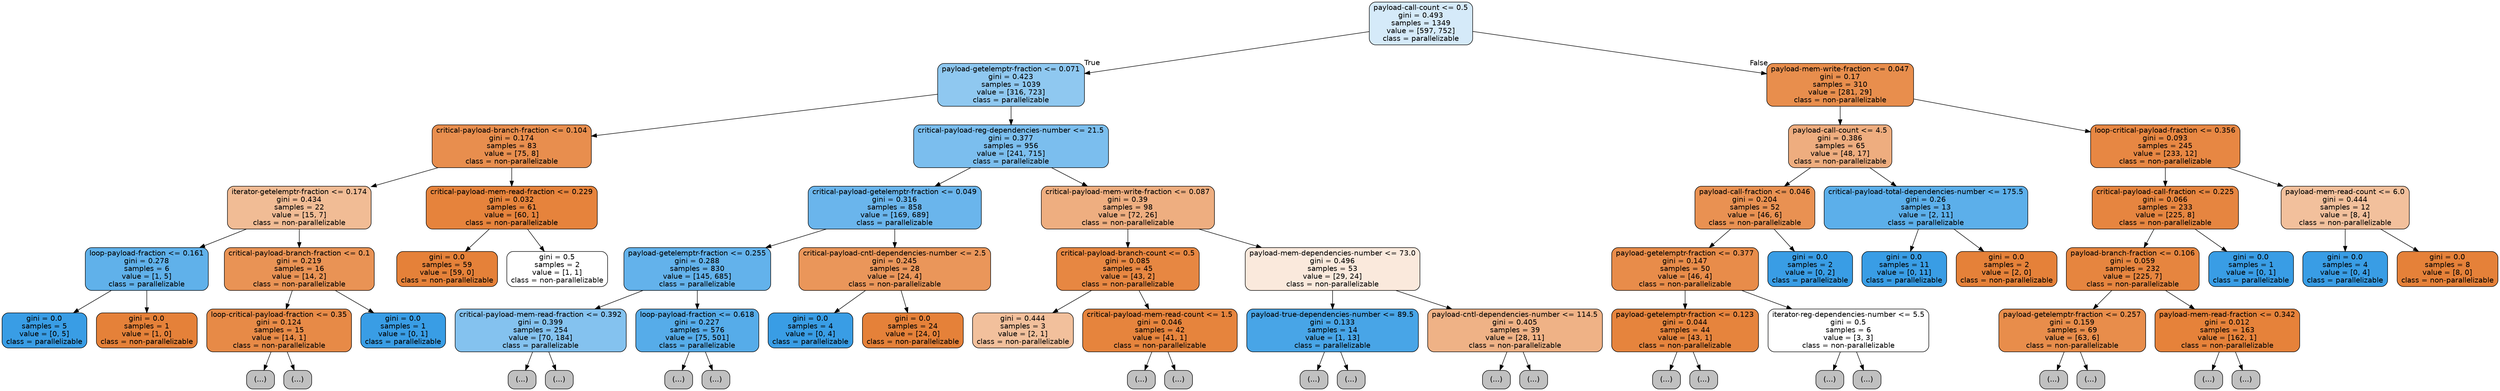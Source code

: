 digraph Tree {
node [shape=box, style="filled, rounded", color="black", fontname=helvetica] ;
edge [fontname=helvetica] ;
0 [label="payload-call-count <= 0.5\ngini = 0.493\nsamples = 1349\nvalue = [597, 752]\nclass = parallelizable", fillcolor="#399de535"] ;
1 [label="payload-getelemptr-fraction <= 0.071\ngini = 0.423\nsamples = 1039\nvalue = [316, 723]\nclass = parallelizable", fillcolor="#399de590"] ;
0 -> 1 [labeldistance=2.5, labelangle=45, headlabel="True"] ;
2 [label="critical-payload-branch-fraction <= 0.104\ngini = 0.174\nsamples = 83\nvalue = [75, 8]\nclass = non-parallelizable", fillcolor="#e58139e4"] ;
1 -> 2 ;
3 [label="iterator-getelemptr-fraction <= 0.174\ngini = 0.434\nsamples = 22\nvalue = [15, 7]\nclass = non-parallelizable", fillcolor="#e5813988"] ;
2 -> 3 ;
4 [label="loop-payload-fraction <= 0.161\ngini = 0.278\nsamples = 6\nvalue = [1, 5]\nclass = parallelizable", fillcolor="#399de5cc"] ;
3 -> 4 ;
5 [label="gini = 0.0\nsamples = 5\nvalue = [0, 5]\nclass = parallelizable", fillcolor="#399de5ff"] ;
4 -> 5 ;
6 [label="gini = 0.0\nsamples = 1\nvalue = [1, 0]\nclass = non-parallelizable", fillcolor="#e58139ff"] ;
4 -> 6 ;
7 [label="critical-payload-branch-fraction <= 0.1\ngini = 0.219\nsamples = 16\nvalue = [14, 2]\nclass = non-parallelizable", fillcolor="#e58139db"] ;
3 -> 7 ;
8 [label="loop-critical-payload-fraction <= 0.35\ngini = 0.124\nsamples = 15\nvalue = [14, 1]\nclass = non-parallelizable", fillcolor="#e58139ed"] ;
7 -> 8 ;
9 [label="(...)", fillcolor="#C0C0C0"] ;
8 -> 9 ;
10 [label="(...)", fillcolor="#C0C0C0"] ;
8 -> 10 ;
13 [label="gini = 0.0\nsamples = 1\nvalue = [0, 1]\nclass = parallelizable", fillcolor="#399de5ff"] ;
7 -> 13 ;
14 [label="critical-payload-mem-read-fraction <= 0.229\ngini = 0.032\nsamples = 61\nvalue = [60, 1]\nclass = non-parallelizable", fillcolor="#e58139fb"] ;
2 -> 14 ;
15 [label="gini = 0.0\nsamples = 59\nvalue = [59, 0]\nclass = non-parallelizable", fillcolor="#e58139ff"] ;
14 -> 15 ;
16 [label="gini = 0.5\nsamples = 2\nvalue = [1, 1]\nclass = non-parallelizable", fillcolor="#e5813900"] ;
14 -> 16 ;
17 [label="critical-payload-reg-dependencies-number <= 21.5\ngini = 0.377\nsamples = 956\nvalue = [241, 715]\nclass = parallelizable", fillcolor="#399de5a9"] ;
1 -> 17 ;
18 [label="critical-payload-getelemptr-fraction <= 0.049\ngini = 0.316\nsamples = 858\nvalue = [169, 689]\nclass = parallelizable", fillcolor="#399de5c0"] ;
17 -> 18 ;
19 [label="payload-getelemptr-fraction <= 0.255\ngini = 0.288\nsamples = 830\nvalue = [145, 685]\nclass = parallelizable", fillcolor="#399de5c9"] ;
18 -> 19 ;
20 [label="critical-payload-mem-read-fraction <= 0.392\ngini = 0.399\nsamples = 254\nvalue = [70, 184]\nclass = parallelizable", fillcolor="#399de59e"] ;
19 -> 20 ;
21 [label="(...)", fillcolor="#C0C0C0"] ;
20 -> 21 ;
92 [label="(...)", fillcolor="#C0C0C0"] ;
20 -> 92 ;
97 [label="loop-payload-fraction <= 0.618\ngini = 0.227\nsamples = 576\nvalue = [75, 501]\nclass = parallelizable", fillcolor="#399de5d9"] ;
19 -> 97 ;
98 [label="(...)", fillcolor="#C0C0C0"] ;
97 -> 98 ;
99 [label="(...)", fillcolor="#C0C0C0"] ;
97 -> 99 ;
200 [label="critical-payload-cntl-dependencies-number <= 2.5\ngini = 0.245\nsamples = 28\nvalue = [24, 4]\nclass = non-parallelizable", fillcolor="#e58139d4"] ;
18 -> 200 ;
201 [label="gini = 0.0\nsamples = 4\nvalue = [0, 4]\nclass = parallelizable", fillcolor="#399de5ff"] ;
200 -> 201 ;
202 [label="gini = 0.0\nsamples = 24\nvalue = [24, 0]\nclass = non-parallelizable", fillcolor="#e58139ff"] ;
200 -> 202 ;
203 [label="critical-payload-mem-write-fraction <= 0.087\ngini = 0.39\nsamples = 98\nvalue = [72, 26]\nclass = non-parallelizable", fillcolor="#e58139a3"] ;
17 -> 203 ;
204 [label="critical-payload-branch-count <= 0.5\ngini = 0.085\nsamples = 45\nvalue = [43, 2]\nclass = non-parallelizable", fillcolor="#e58139f3"] ;
203 -> 204 ;
205 [label="gini = 0.444\nsamples = 3\nvalue = [2, 1]\nclass = non-parallelizable", fillcolor="#e581397f"] ;
204 -> 205 ;
206 [label="critical-payload-mem-read-count <= 1.5\ngini = 0.046\nsamples = 42\nvalue = [41, 1]\nclass = non-parallelizable", fillcolor="#e58139f9"] ;
204 -> 206 ;
207 [label="(...)", fillcolor="#C0C0C0"] ;
206 -> 207 ;
210 [label="(...)", fillcolor="#C0C0C0"] ;
206 -> 210 ;
211 [label="payload-mem-dependencies-number <= 73.0\ngini = 0.496\nsamples = 53\nvalue = [29, 24]\nclass = non-parallelizable", fillcolor="#e581392c"] ;
203 -> 211 ;
212 [label="payload-true-dependencies-number <= 89.5\ngini = 0.133\nsamples = 14\nvalue = [1, 13]\nclass = parallelizable", fillcolor="#399de5eb"] ;
211 -> 212 ;
213 [label="(...)", fillcolor="#C0C0C0"] ;
212 -> 213 ;
214 [label="(...)", fillcolor="#C0C0C0"] ;
212 -> 214 ;
215 [label="payload-cntl-dependencies-number <= 114.5\ngini = 0.405\nsamples = 39\nvalue = [28, 11]\nclass = non-parallelizable", fillcolor="#e581399b"] ;
211 -> 215 ;
216 [label="(...)", fillcolor="#C0C0C0"] ;
215 -> 216 ;
221 [label="(...)", fillcolor="#C0C0C0"] ;
215 -> 221 ;
230 [label="payload-mem-write-fraction <= 0.047\ngini = 0.17\nsamples = 310\nvalue = [281, 29]\nclass = non-parallelizable", fillcolor="#e58139e5"] ;
0 -> 230 [labeldistance=2.5, labelangle=-45, headlabel="False"] ;
231 [label="payload-call-count <= 4.5\ngini = 0.386\nsamples = 65\nvalue = [48, 17]\nclass = non-parallelizable", fillcolor="#e58139a5"] ;
230 -> 231 ;
232 [label="payload-call-fraction <= 0.046\ngini = 0.204\nsamples = 52\nvalue = [46, 6]\nclass = non-parallelizable", fillcolor="#e58139de"] ;
231 -> 232 ;
233 [label="payload-getelemptr-fraction <= 0.377\ngini = 0.147\nsamples = 50\nvalue = [46, 4]\nclass = non-parallelizable", fillcolor="#e58139e9"] ;
232 -> 233 ;
234 [label="payload-getelemptr-fraction <= 0.123\ngini = 0.044\nsamples = 44\nvalue = [43, 1]\nclass = non-parallelizable", fillcolor="#e58139f9"] ;
233 -> 234 ;
235 [label="(...)", fillcolor="#C0C0C0"] ;
234 -> 235 ;
238 [label="(...)", fillcolor="#C0C0C0"] ;
234 -> 238 ;
239 [label="iterator-reg-dependencies-number <= 5.5\ngini = 0.5\nsamples = 6\nvalue = [3, 3]\nclass = non-parallelizable", fillcolor="#e5813900"] ;
233 -> 239 ;
240 [label="(...)", fillcolor="#C0C0C0"] ;
239 -> 240 ;
241 [label="(...)", fillcolor="#C0C0C0"] ;
239 -> 241 ;
242 [label="gini = 0.0\nsamples = 2\nvalue = [0, 2]\nclass = parallelizable", fillcolor="#399de5ff"] ;
232 -> 242 ;
243 [label="critical-payload-total-dependencies-number <= 175.5\ngini = 0.26\nsamples = 13\nvalue = [2, 11]\nclass = parallelizable", fillcolor="#399de5d1"] ;
231 -> 243 ;
244 [label="gini = 0.0\nsamples = 11\nvalue = [0, 11]\nclass = parallelizable", fillcolor="#399de5ff"] ;
243 -> 244 ;
245 [label="gini = 0.0\nsamples = 2\nvalue = [2, 0]\nclass = non-parallelizable", fillcolor="#e58139ff"] ;
243 -> 245 ;
246 [label="loop-critical-payload-fraction <= 0.356\ngini = 0.093\nsamples = 245\nvalue = [233, 12]\nclass = non-parallelizable", fillcolor="#e58139f2"] ;
230 -> 246 ;
247 [label="critical-payload-call-fraction <= 0.225\ngini = 0.066\nsamples = 233\nvalue = [225, 8]\nclass = non-parallelizable", fillcolor="#e58139f6"] ;
246 -> 247 ;
248 [label="payload-branch-fraction <= 0.106\ngini = 0.059\nsamples = 232\nvalue = [225, 7]\nclass = non-parallelizable", fillcolor="#e58139f7"] ;
247 -> 248 ;
249 [label="payload-getelemptr-fraction <= 0.257\ngini = 0.159\nsamples = 69\nvalue = [63, 6]\nclass = non-parallelizable", fillcolor="#e58139e7"] ;
248 -> 249 ;
250 [label="(...)", fillcolor="#C0C0C0"] ;
249 -> 250 ;
255 [label="(...)", fillcolor="#C0C0C0"] ;
249 -> 255 ;
260 [label="payload-mem-read-fraction <= 0.342\ngini = 0.012\nsamples = 163\nvalue = [162, 1]\nclass = non-parallelizable", fillcolor="#e58139fd"] ;
248 -> 260 ;
261 [label="(...)", fillcolor="#C0C0C0"] ;
260 -> 261 ;
262 [label="(...)", fillcolor="#C0C0C0"] ;
260 -> 262 ;
265 [label="gini = 0.0\nsamples = 1\nvalue = [0, 1]\nclass = parallelizable", fillcolor="#399de5ff"] ;
247 -> 265 ;
266 [label="payload-mem-read-count <= 6.0\ngini = 0.444\nsamples = 12\nvalue = [8, 4]\nclass = non-parallelizable", fillcolor="#e581397f"] ;
246 -> 266 ;
267 [label="gini = 0.0\nsamples = 4\nvalue = [0, 4]\nclass = parallelizable", fillcolor="#399de5ff"] ;
266 -> 267 ;
268 [label="gini = 0.0\nsamples = 8\nvalue = [8, 0]\nclass = non-parallelizable", fillcolor="#e58139ff"] ;
266 -> 268 ;
}